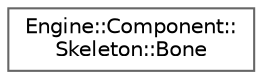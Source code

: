 digraph "Graphical Class Hierarchy"
{
 // LATEX_PDF_SIZE
  bgcolor="transparent";
  edge [fontname=Helvetica,fontsize=10,labelfontname=Helvetica,labelfontsize=10];
  node [fontname=Helvetica,fontsize=10,shape=box,height=0.2,width=0.4];
  rankdir="LR";
  Node0 [label="Engine::Component::\lSkeleton::Bone",height=0.2,width=0.4,color="grey40", fillcolor="white", style="filled",URL="$struct_engine_1_1_component_1_1_skeleton_1_1_bone.html",tooltip=" "];
}
